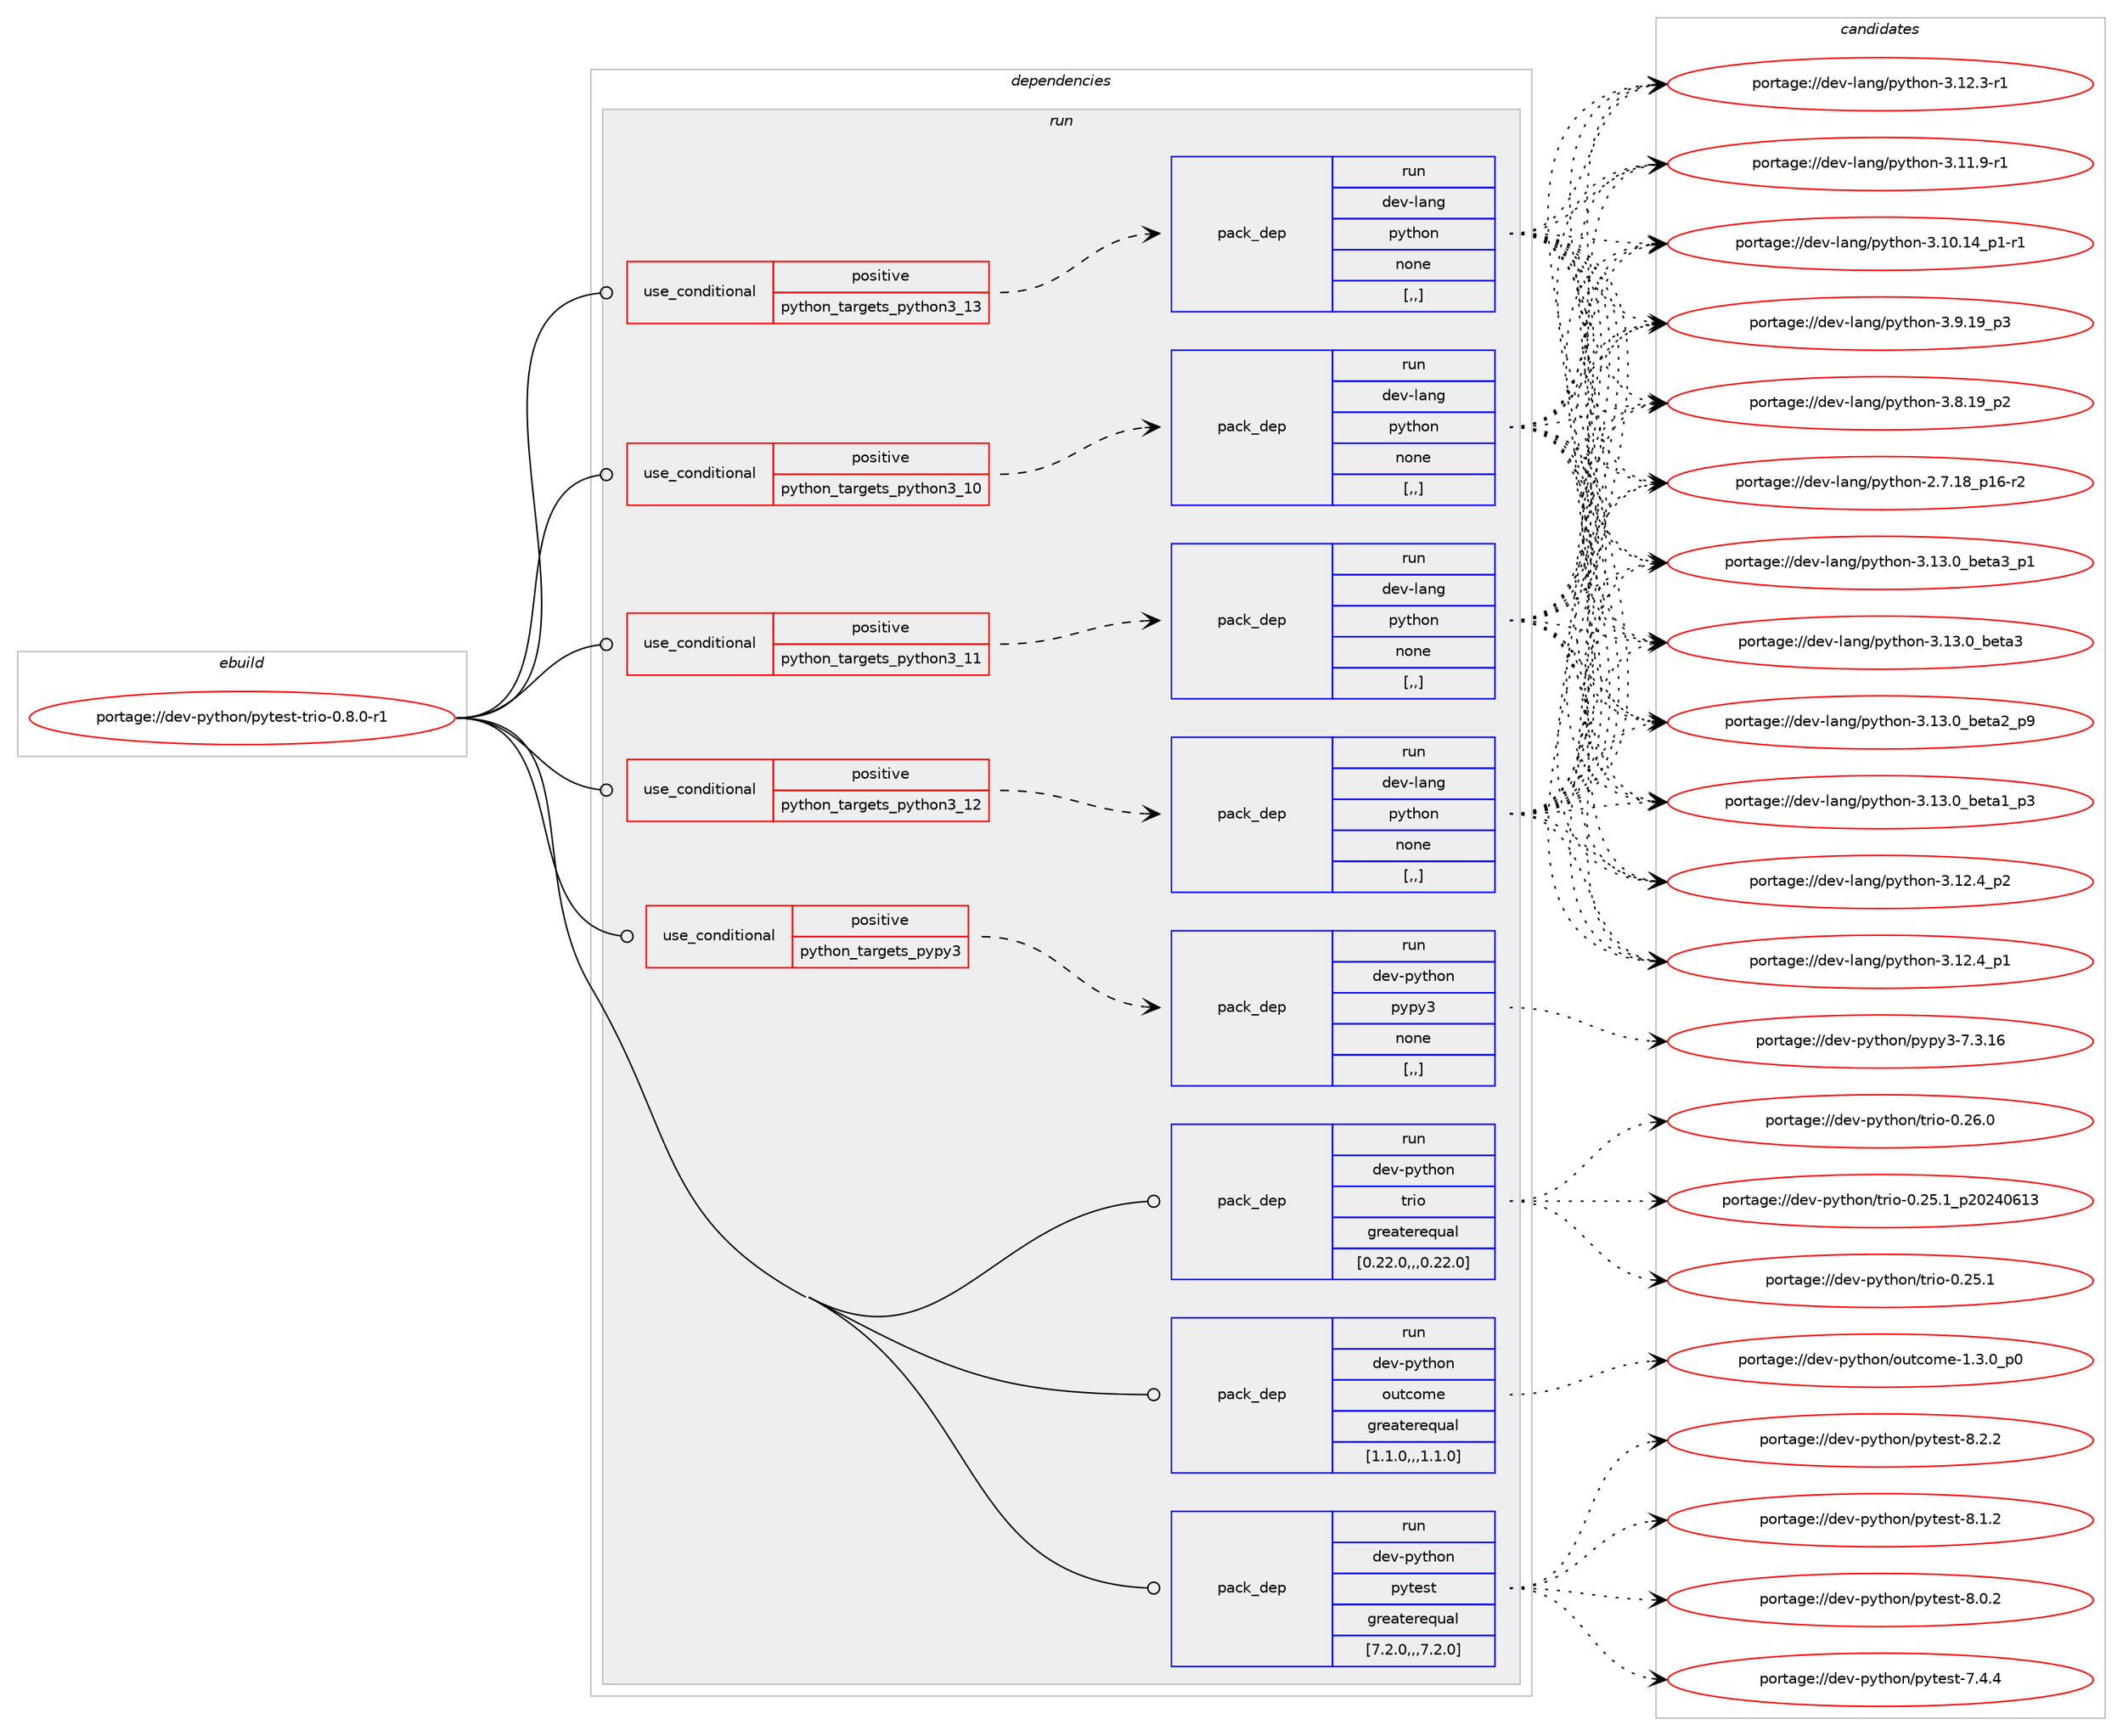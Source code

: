 digraph prolog {

# *************
# Graph options
# *************

newrank=true;
concentrate=true;
compound=true;
graph [rankdir=LR,fontname=Helvetica,fontsize=10,ranksep=1.5];#, ranksep=2.5, nodesep=0.2];
edge  [arrowhead=vee];
node  [fontname=Helvetica,fontsize=10];

# **********
# The ebuild
# **********

subgraph cluster_leftcol {
color=gray;
label=<<i>ebuild</i>>;
id [label="portage://dev-python/pytest-trio-0.8.0-r1", color=red, width=4, href="../dev-python/pytest-trio-0.8.0-r1.svg"];
}

# ****************
# The dependencies
# ****************

subgraph cluster_midcol {
color=gray;
label=<<i>dependencies</i>>;
subgraph cluster_compile {
fillcolor="#eeeeee";
style=filled;
label=<<i>compile</i>>;
}
subgraph cluster_compileandrun {
fillcolor="#eeeeee";
style=filled;
label=<<i>compile and run</i>>;
}
subgraph cluster_run {
fillcolor="#eeeeee";
style=filled;
label=<<i>run</i>>;
subgraph cond37957 {
dependency159156 [label=<<TABLE BORDER="0" CELLBORDER="1" CELLSPACING="0" CELLPADDING="4"><TR><TD ROWSPAN="3" CELLPADDING="10">use_conditional</TD></TR><TR><TD>positive</TD></TR><TR><TD>python_targets_pypy3</TD></TR></TABLE>>, shape=none, color=red];
subgraph pack119930 {
dependency159157 [label=<<TABLE BORDER="0" CELLBORDER="1" CELLSPACING="0" CELLPADDING="4" WIDTH="220"><TR><TD ROWSPAN="6" CELLPADDING="30">pack_dep</TD></TR><TR><TD WIDTH="110">run</TD></TR><TR><TD>dev-python</TD></TR><TR><TD>pypy3</TD></TR><TR><TD>none</TD></TR><TR><TD>[,,]</TD></TR></TABLE>>, shape=none, color=blue];
}
dependency159156:e -> dependency159157:w [weight=20,style="dashed",arrowhead="vee"];
}
id:e -> dependency159156:w [weight=20,style="solid",arrowhead="odot"];
subgraph cond37958 {
dependency159158 [label=<<TABLE BORDER="0" CELLBORDER="1" CELLSPACING="0" CELLPADDING="4"><TR><TD ROWSPAN="3" CELLPADDING="10">use_conditional</TD></TR><TR><TD>positive</TD></TR><TR><TD>python_targets_python3_10</TD></TR></TABLE>>, shape=none, color=red];
subgraph pack119931 {
dependency159159 [label=<<TABLE BORDER="0" CELLBORDER="1" CELLSPACING="0" CELLPADDING="4" WIDTH="220"><TR><TD ROWSPAN="6" CELLPADDING="30">pack_dep</TD></TR><TR><TD WIDTH="110">run</TD></TR><TR><TD>dev-lang</TD></TR><TR><TD>python</TD></TR><TR><TD>none</TD></TR><TR><TD>[,,]</TD></TR></TABLE>>, shape=none, color=blue];
}
dependency159158:e -> dependency159159:w [weight=20,style="dashed",arrowhead="vee"];
}
id:e -> dependency159158:w [weight=20,style="solid",arrowhead="odot"];
subgraph cond37959 {
dependency159160 [label=<<TABLE BORDER="0" CELLBORDER="1" CELLSPACING="0" CELLPADDING="4"><TR><TD ROWSPAN="3" CELLPADDING="10">use_conditional</TD></TR><TR><TD>positive</TD></TR><TR><TD>python_targets_python3_11</TD></TR></TABLE>>, shape=none, color=red];
subgraph pack119932 {
dependency159161 [label=<<TABLE BORDER="0" CELLBORDER="1" CELLSPACING="0" CELLPADDING="4" WIDTH="220"><TR><TD ROWSPAN="6" CELLPADDING="30">pack_dep</TD></TR><TR><TD WIDTH="110">run</TD></TR><TR><TD>dev-lang</TD></TR><TR><TD>python</TD></TR><TR><TD>none</TD></TR><TR><TD>[,,]</TD></TR></TABLE>>, shape=none, color=blue];
}
dependency159160:e -> dependency159161:w [weight=20,style="dashed",arrowhead="vee"];
}
id:e -> dependency159160:w [weight=20,style="solid",arrowhead="odot"];
subgraph cond37960 {
dependency159162 [label=<<TABLE BORDER="0" CELLBORDER="1" CELLSPACING="0" CELLPADDING="4"><TR><TD ROWSPAN="3" CELLPADDING="10">use_conditional</TD></TR><TR><TD>positive</TD></TR><TR><TD>python_targets_python3_12</TD></TR></TABLE>>, shape=none, color=red];
subgraph pack119933 {
dependency159163 [label=<<TABLE BORDER="0" CELLBORDER="1" CELLSPACING="0" CELLPADDING="4" WIDTH="220"><TR><TD ROWSPAN="6" CELLPADDING="30">pack_dep</TD></TR><TR><TD WIDTH="110">run</TD></TR><TR><TD>dev-lang</TD></TR><TR><TD>python</TD></TR><TR><TD>none</TD></TR><TR><TD>[,,]</TD></TR></TABLE>>, shape=none, color=blue];
}
dependency159162:e -> dependency159163:w [weight=20,style="dashed",arrowhead="vee"];
}
id:e -> dependency159162:w [weight=20,style="solid",arrowhead="odot"];
subgraph cond37961 {
dependency159164 [label=<<TABLE BORDER="0" CELLBORDER="1" CELLSPACING="0" CELLPADDING="4"><TR><TD ROWSPAN="3" CELLPADDING="10">use_conditional</TD></TR><TR><TD>positive</TD></TR><TR><TD>python_targets_python3_13</TD></TR></TABLE>>, shape=none, color=red];
subgraph pack119934 {
dependency159165 [label=<<TABLE BORDER="0" CELLBORDER="1" CELLSPACING="0" CELLPADDING="4" WIDTH="220"><TR><TD ROWSPAN="6" CELLPADDING="30">pack_dep</TD></TR><TR><TD WIDTH="110">run</TD></TR><TR><TD>dev-lang</TD></TR><TR><TD>python</TD></TR><TR><TD>none</TD></TR><TR><TD>[,,]</TD></TR></TABLE>>, shape=none, color=blue];
}
dependency159164:e -> dependency159165:w [weight=20,style="dashed",arrowhead="vee"];
}
id:e -> dependency159164:w [weight=20,style="solid",arrowhead="odot"];
subgraph pack119935 {
dependency159166 [label=<<TABLE BORDER="0" CELLBORDER="1" CELLSPACING="0" CELLPADDING="4" WIDTH="220"><TR><TD ROWSPAN="6" CELLPADDING="30">pack_dep</TD></TR><TR><TD WIDTH="110">run</TD></TR><TR><TD>dev-python</TD></TR><TR><TD>outcome</TD></TR><TR><TD>greaterequal</TD></TR><TR><TD>[1.1.0,,,1.1.0]</TD></TR></TABLE>>, shape=none, color=blue];
}
id:e -> dependency159166:w [weight=20,style="solid",arrowhead="odot"];
subgraph pack119936 {
dependency159167 [label=<<TABLE BORDER="0" CELLBORDER="1" CELLSPACING="0" CELLPADDING="4" WIDTH="220"><TR><TD ROWSPAN="6" CELLPADDING="30">pack_dep</TD></TR><TR><TD WIDTH="110">run</TD></TR><TR><TD>dev-python</TD></TR><TR><TD>pytest</TD></TR><TR><TD>greaterequal</TD></TR><TR><TD>[7.2.0,,,7.2.0]</TD></TR></TABLE>>, shape=none, color=blue];
}
id:e -> dependency159167:w [weight=20,style="solid",arrowhead="odot"];
subgraph pack119937 {
dependency159168 [label=<<TABLE BORDER="0" CELLBORDER="1" CELLSPACING="0" CELLPADDING="4" WIDTH="220"><TR><TD ROWSPAN="6" CELLPADDING="30">pack_dep</TD></TR><TR><TD WIDTH="110">run</TD></TR><TR><TD>dev-python</TD></TR><TR><TD>trio</TD></TR><TR><TD>greaterequal</TD></TR><TR><TD>[0.22.0,,,0.22.0]</TD></TR></TABLE>>, shape=none, color=blue];
}
id:e -> dependency159168:w [weight=20,style="solid",arrowhead="odot"];
}
}

# **************
# The candidates
# **************

subgraph cluster_choices {
rank=same;
color=gray;
label=<<i>candidates</i>>;

subgraph choice119930 {
color=black;
nodesep=1;
choice10010111845112121116104111110471121211121215145554651464954 [label="portage://dev-python/pypy3-7.3.16", color=red, width=4,href="../dev-python/pypy3-7.3.16.svg"];
dependency159157:e -> choice10010111845112121116104111110471121211121215145554651464954:w [style=dotted,weight="100"];
}
subgraph choice119931 {
color=black;
nodesep=1;
choice10010111845108971101034711212111610411111045514649514648959810111697519511249 [label="portage://dev-lang/python-3.13.0_beta3_p1", color=red, width=4,href="../dev-lang/python-3.13.0_beta3_p1.svg"];
choice1001011184510897110103471121211161041111104551464951464895981011169751 [label="portage://dev-lang/python-3.13.0_beta3", color=red, width=4,href="../dev-lang/python-3.13.0_beta3.svg"];
choice10010111845108971101034711212111610411111045514649514648959810111697509511257 [label="portage://dev-lang/python-3.13.0_beta2_p9", color=red, width=4,href="../dev-lang/python-3.13.0_beta2_p9.svg"];
choice10010111845108971101034711212111610411111045514649514648959810111697499511251 [label="portage://dev-lang/python-3.13.0_beta1_p3", color=red, width=4,href="../dev-lang/python-3.13.0_beta1_p3.svg"];
choice100101118451089711010347112121116104111110455146495046529511250 [label="portage://dev-lang/python-3.12.4_p2", color=red, width=4,href="../dev-lang/python-3.12.4_p2.svg"];
choice100101118451089711010347112121116104111110455146495046529511249 [label="portage://dev-lang/python-3.12.4_p1", color=red, width=4,href="../dev-lang/python-3.12.4_p1.svg"];
choice100101118451089711010347112121116104111110455146495046514511449 [label="portage://dev-lang/python-3.12.3-r1", color=red, width=4,href="../dev-lang/python-3.12.3-r1.svg"];
choice100101118451089711010347112121116104111110455146494946574511449 [label="portage://dev-lang/python-3.11.9-r1", color=red, width=4,href="../dev-lang/python-3.11.9-r1.svg"];
choice100101118451089711010347112121116104111110455146494846495295112494511449 [label="portage://dev-lang/python-3.10.14_p1-r1", color=red, width=4,href="../dev-lang/python-3.10.14_p1-r1.svg"];
choice100101118451089711010347112121116104111110455146574649579511251 [label="portage://dev-lang/python-3.9.19_p3", color=red, width=4,href="../dev-lang/python-3.9.19_p3.svg"];
choice100101118451089711010347112121116104111110455146564649579511250 [label="portage://dev-lang/python-3.8.19_p2", color=red, width=4,href="../dev-lang/python-3.8.19_p2.svg"];
choice100101118451089711010347112121116104111110455046554649569511249544511450 [label="portage://dev-lang/python-2.7.18_p16-r2", color=red, width=4,href="../dev-lang/python-2.7.18_p16-r2.svg"];
dependency159159:e -> choice10010111845108971101034711212111610411111045514649514648959810111697519511249:w [style=dotted,weight="100"];
dependency159159:e -> choice1001011184510897110103471121211161041111104551464951464895981011169751:w [style=dotted,weight="100"];
dependency159159:e -> choice10010111845108971101034711212111610411111045514649514648959810111697509511257:w [style=dotted,weight="100"];
dependency159159:e -> choice10010111845108971101034711212111610411111045514649514648959810111697499511251:w [style=dotted,weight="100"];
dependency159159:e -> choice100101118451089711010347112121116104111110455146495046529511250:w [style=dotted,weight="100"];
dependency159159:e -> choice100101118451089711010347112121116104111110455146495046529511249:w [style=dotted,weight="100"];
dependency159159:e -> choice100101118451089711010347112121116104111110455146495046514511449:w [style=dotted,weight="100"];
dependency159159:e -> choice100101118451089711010347112121116104111110455146494946574511449:w [style=dotted,weight="100"];
dependency159159:e -> choice100101118451089711010347112121116104111110455146494846495295112494511449:w [style=dotted,weight="100"];
dependency159159:e -> choice100101118451089711010347112121116104111110455146574649579511251:w [style=dotted,weight="100"];
dependency159159:e -> choice100101118451089711010347112121116104111110455146564649579511250:w [style=dotted,weight="100"];
dependency159159:e -> choice100101118451089711010347112121116104111110455046554649569511249544511450:w [style=dotted,weight="100"];
}
subgraph choice119932 {
color=black;
nodesep=1;
choice10010111845108971101034711212111610411111045514649514648959810111697519511249 [label="portage://dev-lang/python-3.13.0_beta3_p1", color=red, width=4,href="../dev-lang/python-3.13.0_beta3_p1.svg"];
choice1001011184510897110103471121211161041111104551464951464895981011169751 [label="portage://dev-lang/python-3.13.0_beta3", color=red, width=4,href="../dev-lang/python-3.13.0_beta3.svg"];
choice10010111845108971101034711212111610411111045514649514648959810111697509511257 [label="portage://dev-lang/python-3.13.0_beta2_p9", color=red, width=4,href="../dev-lang/python-3.13.0_beta2_p9.svg"];
choice10010111845108971101034711212111610411111045514649514648959810111697499511251 [label="portage://dev-lang/python-3.13.0_beta1_p3", color=red, width=4,href="../dev-lang/python-3.13.0_beta1_p3.svg"];
choice100101118451089711010347112121116104111110455146495046529511250 [label="portage://dev-lang/python-3.12.4_p2", color=red, width=4,href="../dev-lang/python-3.12.4_p2.svg"];
choice100101118451089711010347112121116104111110455146495046529511249 [label="portage://dev-lang/python-3.12.4_p1", color=red, width=4,href="../dev-lang/python-3.12.4_p1.svg"];
choice100101118451089711010347112121116104111110455146495046514511449 [label="portage://dev-lang/python-3.12.3-r1", color=red, width=4,href="../dev-lang/python-3.12.3-r1.svg"];
choice100101118451089711010347112121116104111110455146494946574511449 [label="portage://dev-lang/python-3.11.9-r1", color=red, width=4,href="../dev-lang/python-3.11.9-r1.svg"];
choice100101118451089711010347112121116104111110455146494846495295112494511449 [label="portage://dev-lang/python-3.10.14_p1-r1", color=red, width=4,href="../dev-lang/python-3.10.14_p1-r1.svg"];
choice100101118451089711010347112121116104111110455146574649579511251 [label="portage://dev-lang/python-3.9.19_p3", color=red, width=4,href="../dev-lang/python-3.9.19_p3.svg"];
choice100101118451089711010347112121116104111110455146564649579511250 [label="portage://dev-lang/python-3.8.19_p2", color=red, width=4,href="../dev-lang/python-3.8.19_p2.svg"];
choice100101118451089711010347112121116104111110455046554649569511249544511450 [label="portage://dev-lang/python-2.7.18_p16-r2", color=red, width=4,href="../dev-lang/python-2.7.18_p16-r2.svg"];
dependency159161:e -> choice10010111845108971101034711212111610411111045514649514648959810111697519511249:w [style=dotted,weight="100"];
dependency159161:e -> choice1001011184510897110103471121211161041111104551464951464895981011169751:w [style=dotted,weight="100"];
dependency159161:e -> choice10010111845108971101034711212111610411111045514649514648959810111697509511257:w [style=dotted,weight="100"];
dependency159161:e -> choice10010111845108971101034711212111610411111045514649514648959810111697499511251:w [style=dotted,weight="100"];
dependency159161:e -> choice100101118451089711010347112121116104111110455146495046529511250:w [style=dotted,weight="100"];
dependency159161:e -> choice100101118451089711010347112121116104111110455146495046529511249:w [style=dotted,weight="100"];
dependency159161:e -> choice100101118451089711010347112121116104111110455146495046514511449:w [style=dotted,weight="100"];
dependency159161:e -> choice100101118451089711010347112121116104111110455146494946574511449:w [style=dotted,weight="100"];
dependency159161:e -> choice100101118451089711010347112121116104111110455146494846495295112494511449:w [style=dotted,weight="100"];
dependency159161:e -> choice100101118451089711010347112121116104111110455146574649579511251:w [style=dotted,weight="100"];
dependency159161:e -> choice100101118451089711010347112121116104111110455146564649579511250:w [style=dotted,weight="100"];
dependency159161:e -> choice100101118451089711010347112121116104111110455046554649569511249544511450:w [style=dotted,weight="100"];
}
subgraph choice119933 {
color=black;
nodesep=1;
choice10010111845108971101034711212111610411111045514649514648959810111697519511249 [label="portage://dev-lang/python-3.13.0_beta3_p1", color=red, width=4,href="../dev-lang/python-3.13.0_beta3_p1.svg"];
choice1001011184510897110103471121211161041111104551464951464895981011169751 [label="portage://dev-lang/python-3.13.0_beta3", color=red, width=4,href="../dev-lang/python-3.13.0_beta3.svg"];
choice10010111845108971101034711212111610411111045514649514648959810111697509511257 [label="portage://dev-lang/python-3.13.0_beta2_p9", color=red, width=4,href="../dev-lang/python-3.13.0_beta2_p9.svg"];
choice10010111845108971101034711212111610411111045514649514648959810111697499511251 [label="portage://dev-lang/python-3.13.0_beta1_p3", color=red, width=4,href="../dev-lang/python-3.13.0_beta1_p3.svg"];
choice100101118451089711010347112121116104111110455146495046529511250 [label="portage://dev-lang/python-3.12.4_p2", color=red, width=4,href="../dev-lang/python-3.12.4_p2.svg"];
choice100101118451089711010347112121116104111110455146495046529511249 [label="portage://dev-lang/python-3.12.4_p1", color=red, width=4,href="../dev-lang/python-3.12.4_p1.svg"];
choice100101118451089711010347112121116104111110455146495046514511449 [label="portage://dev-lang/python-3.12.3-r1", color=red, width=4,href="../dev-lang/python-3.12.3-r1.svg"];
choice100101118451089711010347112121116104111110455146494946574511449 [label="portage://dev-lang/python-3.11.9-r1", color=red, width=4,href="../dev-lang/python-3.11.9-r1.svg"];
choice100101118451089711010347112121116104111110455146494846495295112494511449 [label="portage://dev-lang/python-3.10.14_p1-r1", color=red, width=4,href="../dev-lang/python-3.10.14_p1-r1.svg"];
choice100101118451089711010347112121116104111110455146574649579511251 [label="portage://dev-lang/python-3.9.19_p3", color=red, width=4,href="../dev-lang/python-3.9.19_p3.svg"];
choice100101118451089711010347112121116104111110455146564649579511250 [label="portage://dev-lang/python-3.8.19_p2", color=red, width=4,href="../dev-lang/python-3.8.19_p2.svg"];
choice100101118451089711010347112121116104111110455046554649569511249544511450 [label="portage://dev-lang/python-2.7.18_p16-r2", color=red, width=4,href="../dev-lang/python-2.7.18_p16-r2.svg"];
dependency159163:e -> choice10010111845108971101034711212111610411111045514649514648959810111697519511249:w [style=dotted,weight="100"];
dependency159163:e -> choice1001011184510897110103471121211161041111104551464951464895981011169751:w [style=dotted,weight="100"];
dependency159163:e -> choice10010111845108971101034711212111610411111045514649514648959810111697509511257:w [style=dotted,weight="100"];
dependency159163:e -> choice10010111845108971101034711212111610411111045514649514648959810111697499511251:w [style=dotted,weight="100"];
dependency159163:e -> choice100101118451089711010347112121116104111110455146495046529511250:w [style=dotted,weight="100"];
dependency159163:e -> choice100101118451089711010347112121116104111110455146495046529511249:w [style=dotted,weight="100"];
dependency159163:e -> choice100101118451089711010347112121116104111110455146495046514511449:w [style=dotted,weight="100"];
dependency159163:e -> choice100101118451089711010347112121116104111110455146494946574511449:w [style=dotted,weight="100"];
dependency159163:e -> choice100101118451089711010347112121116104111110455146494846495295112494511449:w [style=dotted,weight="100"];
dependency159163:e -> choice100101118451089711010347112121116104111110455146574649579511251:w [style=dotted,weight="100"];
dependency159163:e -> choice100101118451089711010347112121116104111110455146564649579511250:w [style=dotted,weight="100"];
dependency159163:e -> choice100101118451089711010347112121116104111110455046554649569511249544511450:w [style=dotted,weight="100"];
}
subgraph choice119934 {
color=black;
nodesep=1;
choice10010111845108971101034711212111610411111045514649514648959810111697519511249 [label="portage://dev-lang/python-3.13.0_beta3_p1", color=red, width=4,href="../dev-lang/python-3.13.0_beta3_p1.svg"];
choice1001011184510897110103471121211161041111104551464951464895981011169751 [label="portage://dev-lang/python-3.13.0_beta3", color=red, width=4,href="../dev-lang/python-3.13.0_beta3.svg"];
choice10010111845108971101034711212111610411111045514649514648959810111697509511257 [label="portage://dev-lang/python-3.13.0_beta2_p9", color=red, width=4,href="../dev-lang/python-3.13.0_beta2_p9.svg"];
choice10010111845108971101034711212111610411111045514649514648959810111697499511251 [label="portage://dev-lang/python-3.13.0_beta1_p3", color=red, width=4,href="../dev-lang/python-3.13.0_beta1_p3.svg"];
choice100101118451089711010347112121116104111110455146495046529511250 [label="portage://dev-lang/python-3.12.4_p2", color=red, width=4,href="../dev-lang/python-3.12.4_p2.svg"];
choice100101118451089711010347112121116104111110455146495046529511249 [label="portage://dev-lang/python-3.12.4_p1", color=red, width=4,href="../dev-lang/python-3.12.4_p1.svg"];
choice100101118451089711010347112121116104111110455146495046514511449 [label="portage://dev-lang/python-3.12.3-r1", color=red, width=4,href="../dev-lang/python-3.12.3-r1.svg"];
choice100101118451089711010347112121116104111110455146494946574511449 [label="portage://dev-lang/python-3.11.9-r1", color=red, width=4,href="../dev-lang/python-3.11.9-r1.svg"];
choice100101118451089711010347112121116104111110455146494846495295112494511449 [label="portage://dev-lang/python-3.10.14_p1-r1", color=red, width=4,href="../dev-lang/python-3.10.14_p1-r1.svg"];
choice100101118451089711010347112121116104111110455146574649579511251 [label="portage://dev-lang/python-3.9.19_p3", color=red, width=4,href="../dev-lang/python-3.9.19_p3.svg"];
choice100101118451089711010347112121116104111110455146564649579511250 [label="portage://dev-lang/python-3.8.19_p2", color=red, width=4,href="../dev-lang/python-3.8.19_p2.svg"];
choice100101118451089711010347112121116104111110455046554649569511249544511450 [label="portage://dev-lang/python-2.7.18_p16-r2", color=red, width=4,href="../dev-lang/python-2.7.18_p16-r2.svg"];
dependency159165:e -> choice10010111845108971101034711212111610411111045514649514648959810111697519511249:w [style=dotted,weight="100"];
dependency159165:e -> choice1001011184510897110103471121211161041111104551464951464895981011169751:w [style=dotted,weight="100"];
dependency159165:e -> choice10010111845108971101034711212111610411111045514649514648959810111697509511257:w [style=dotted,weight="100"];
dependency159165:e -> choice10010111845108971101034711212111610411111045514649514648959810111697499511251:w [style=dotted,weight="100"];
dependency159165:e -> choice100101118451089711010347112121116104111110455146495046529511250:w [style=dotted,weight="100"];
dependency159165:e -> choice100101118451089711010347112121116104111110455146495046529511249:w [style=dotted,weight="100"];
dependency159165:e -> choice100101118451089711010347112121116104111110455146495046514511449:w [style=dotted,weight="100"];
dependency159165:e -> choice100101118451089711010347112121116104111110455146494946574511449:w [style=dotted,weight="100"];
dependency159165:e -> choice100101118451089711010347112121116104111110455146494846495295112494511449:w [style=dotted,weight="100"];
dependency159165:e -> choice100101118451089711010347112121116104111110455146574649579511251:w [style=dotted,weight="100"];
dependency159165:e -> choice100101118451089711010347112121116104111110455146564649579511250:w [style=dotted,weight="100"];
dependency159165:e -> choice100101118451089711010347112121116104111110455046554649569511249544511450:w [style=dotted,weight="100"];
}
subgraph choice119935 {
color=black;
nodesep=1;
choice1001011184511212111610411111047111117116991111091014549465146489511248 [label="portage://dev-python/outcome-1.3.0_p0", color=red, width=4,href="../dev-python/outcome-1.3.0_p0.svg"];
dependency159166:e -> choice1001011184511212111610411111047111117116991111091014549465146489511248:w [style=dotted,weight="100"];
}
subgraph choice119936 {
color=black;
nodesep=1;
choice1001011184511212111610411111047112121116101115116455646504650 [label="portage://dev-python/pytest-8.2.2", color=red, width=4,href="../dev-python/pytest-8.2.2.svg"];
choice1001011184511212111610411111047112121116101115116455646494650 [label="portage://dev-python/pytest-8.1.2", color=red, width=4,href="../dev-python/pytest-8.1.2.svg"];
choice1001011184511212111610411111047112121116101115116455646484650 [label="portage://dev-python/pytest-8.0.2", color=red, width=4,href="../dev-python/pytest-8.0.2.svg"];
choice1001011184511212111610411111047112121116101115116455546524652 [label="portage://dev-python/pytest-7.4.4", color=red, width=4,href="../dev-python/pytest-7.4.4.svg"];
dependency159167:e -> choice1001011184511212111610411111047112121116101115116455646504650:w [style=dotted,weight="100"];
dependency159167:e -> choice1001011184511212111610411111047112121116101115116455646494650:w [style=dotted,weight="100"];
dependency159167:e -> choice1001011184511212111610411111047112121116101115116455646484650:w [style=dotted,weight="100"];
dependency159167:e -> choice1001011184511212111610411111047112121116101115116455546524652:w [style=dotted,weight="100"];
}
subgraph choice119937 {
color=black;
nodesep=1;
choice100101118451121211161041111104711611410511145484650544648 [label="portage://dev-python/trio-0.26.0", color=red, width=4,href="../dev-python/trio-0.26.0.svg"];
choice100101118451121211161041111104711611410511145484650534649951125048505248544951 [label="portage://dev-python/trio-0.25.1_p20240613", color=red, width=4,href="../dev-python/trio-0.25.1_p20240613.svg"];
choice100101118451121211161041111104711611410511145484650534649 [label="portage://dev-python/trio-0.25.1", color=red, width=4,href="../dev-python/trio-0.25.1.svg"];
dependency159168:e -> choice100101118451121211161041111104711611410511145484650544648:w [style=dotted,weight="100"];
dependency159168:e -> choice100101118451121211161041111104711611410511145484650534649951125048505248544951:w [style=dotted,weight="100"];
dependency159168:e -> choice100101118451121211161041111104711611410511145484650534649:w [style=dotted,weight="100"];
}
}

}
